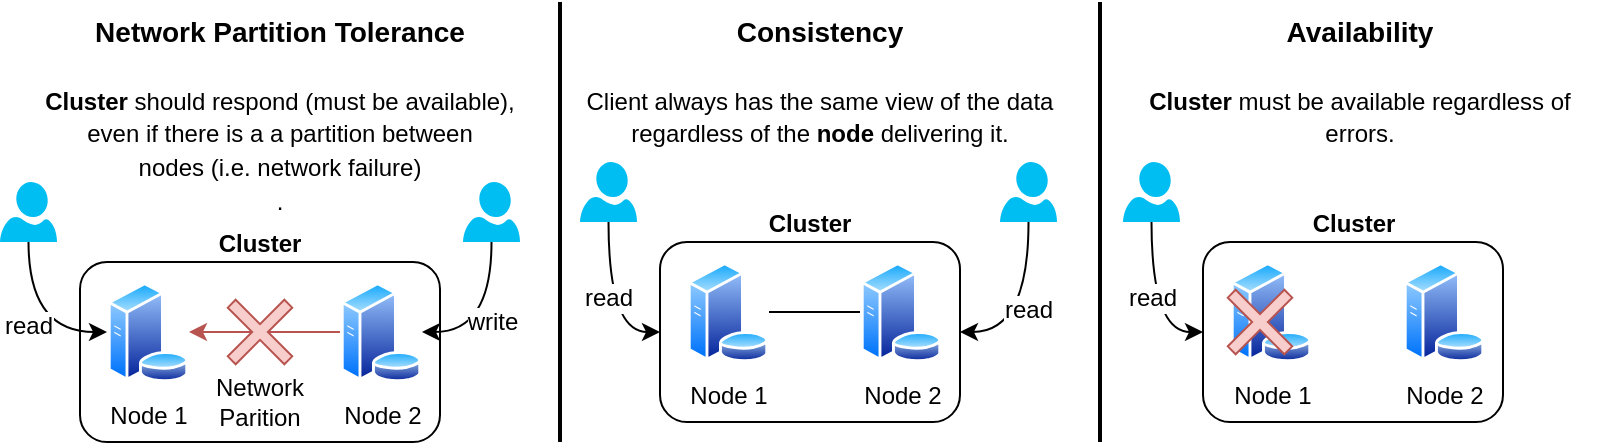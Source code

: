 <mxfile version="13.9.9" type="device" pages="3"><diagram id="0dYpCrcJYRLCleThJtBe" name="Challenges"><mxGraphModel dx="1086" dy="966" grid="1" gridSize="10" guides="1" tooltips="1" connect="1" arrows="1" fold="1" page="1" pageScale="1" pageWidth="827" pageHeight="1169" math="0" shadow="0"><root><mxCell id="0"/><mxCell id="1" parent="0"/><mxCell id="OIXo6p7sdwZLkMPSylKz-14" value="Cluster" style="rounded=1;whiteSpace=wrap;html=1;fontSize=12;labelPosition=center;verticalLabelPosition=top;align=center;verticalAlign=bottom;fontStyle=1" parent="1" vertex="1"><mxGeometry x="60" y="210" width="180" height="90" as="geometry"/></mxCell><mxCell id="OIXo6p7sdwZLkMPSylKz-1" value="Network Partition Tolerance&lt;br&gt;&lt;font style=&quot;font-size: 12px&quot;&gt;&lt;br&gt;Cluster &lt;span style=&quot;font-weight: normal&quot;&gt;should respond (must be available), even if there is a a partition between nodes&amp;nbsp;&lt;/span&gt;&lt;span style=&quot;font-weight: 400&quot;&gt;(i.e. network failure)&lt;/span&gt;&lt;span style=&quot;font-weight: normal&quot;&gt;&lt;br&gt;.&lt;/span&gt;&lt;/font&gt;" style="text;html=1;strokeColor=none;fillColor=none;align=center;verticalAlign=top;whiteSpace=wrap;rounded=0;fontStyle=1;fontSize=14;" parent="1" vertex="1"><mxGeometry x="40" y="80" width="240" height="90" as="geometry"/></mxCell><mxCell id="OIXo6p7sdwZLkMPSylKz-7" value="Node 1" style="aspect=fixed;perimeter=ellipsePerimeter;html=1;align=center;shadow=0;dashed=0;spacingTop=3;image;image=img/lib/active_directory/database_server.svg;fontSize=12;" parent="1" vertex="1"><mxGeometry x="73.5" y="220" width="41" height="50" as="geometry"/></mxCell><mxCell id="OIXo6p7sdwZLkMPSylKz-8" value="Node 2" style="aspect=fixed;perimeter=ellipsePerimeter;html=1;align=center;shadow=0;dashed=0;spacingTop=3;image;image=img/lib/active_directory/database_server.svg;fontSize=12;" parent="1" vertex="1"><mxGeometry x="190" y="220" width="41" height="50" as="geometry"/></mxCell><mxCell id="OIXo6p7sdwZLkMPSylKz-10" value="" style="verticalLabelPosition=bottom;html=1;verticalAlign=top;align=center;strokeColor=none;fillColor=#00BEF2;shape=mxgraph.azure.user;fontSize=14;" parent="1" vertex="1"><mxGeometry x="20" y="170" width="28.5" height="30" as="geometry"/></mxCell><mxCell id="OIXo6p7sdwZLkMPSylKz-11" value="read" style="endArrow=classic;html=1;fontSize=12;exitX=0.5;exitY=1;exitDx=0;exitDy=0;exitPerimeter=0;entryX=0;entryY=0.5;entryDx=0;entryDy=0;edgeStyle=orthogonalEdgeStyle;curved=1;" parent="1" source="OIXo6p7sdwZLkMPSylKz-10" target="OIXo6p7sdwZLkMPSylKz-7" edge="1"><mxGeometry width="50" height="50" relative="1" as="geometry"><mxPoint x="20" y="300" as="sourcePoint"/><mxPoint x="70" y="250" as="targetPoint"/></mxGeometry></mxCell><mxCell id="OIXo6p7sdwZLkMPSylKz-12" value="" style="verticalLabelPosition=bottom;html=1;verticalAlign=top;align=center;strokeColor=none;fillColor=#00BEF2;shape=mxgraph.azure.user;fontSize=14;" parent="1" vertex="1"><mxGeometry x="251.5" y="170" width="28.5" height="30" as="geometry"/></mxCell><mxCell id="OIXo6p7sdwZLkMPSylKz-13" value="write" style="endArrow=classic;html=1;fontSize=12;exitX=0.5;exitY=1;exitDx=0;exitDy=0;exitPerimeter=0;entryX=1;entryY=0.5;entryDx=0;entryDy=0;edgeStyle=orthogonalEdgeStyle;curved=1;" parent="1" source="OIXo6p7sdwZLkMPSylKz-12" target="OIXo6p7sdwZLkMPSylKz-8" edge="1"><mxGeometry width="50" height="50" relative="1" as="geometry"><mxPoint x="35.75" y="220" as="sourcePoint"/><mxPoint x="83.5" y="255" as="targetPoint"/></mxGeometry></mxCell><mxCell id="OIXo6p7sdwZLkMPSylKz-15" value="" style="endArrow=classic;html=1;fontSize=12;entryX=1;entryY=0.5;entryDx=0;entryDy=0;exitX=0;exitY=0.5;exitDx=0;exitDy=0;fillColor=#f8cecc;strokeColor=#b85450;" parent="1" source="OIXo6p7sdwZLkMPSylKz-8" target="OIXo6p7sdwZLkMPSylKz-7" edge="1"><mxGeometry width="50" height="50" relative="1" as="geometry"><mxPoint x="120" y="370" as="sourcePoint"/><mxPoint x="170" y="320" as="targetPoint"/></mxGeometry></mxCell><mxCell id="OIXo6p7sdwZLkMPSylKz-16" value="" style="shape=cross;whiteSpace=wrap;html=1;fontSize=12;size=0.139;rotation=45;fillColor=#f8cecc;strokeColor=#b85450;" parent="1" vertex="1"><mxGeometry x="130" y="225.0" width="40" height="40" as="geometry"/></mxCell><mxCell id="OIXo6p7sdwZLkMPSylKz-17" value="" style="endArrow=none;html=1;fontSize=12;strokeWidth=2;" parent="1" edge="1"><mxGeometry width="50" height="50" relative="1" as="geometry"><mxPoint x="300" y="300" as="sourcePoint"/><mxPoint x="300" y="80" as="targetPoint"/></mxGeometry></mxCell><mxCell id="OIXo6p7sdwZLkMPSylKz-18" value="Network Parition" style="text;html=1;strokeColor=none;fillColor=none;align=center;verticalAlign=middle;whiteSpace=wrap;rounded=0;fontSize=12;" parent="1" vertex="1"><mxGeometry x="130" y="270" width="40" height="20" as="geometry"/></mxCell><mxCell id="OIXo6p7sdwZLkMPSylKz-19" value="Consistency&lt;br&gt;&lt;font style=&quot;font-size: 12px&quot;&gt;&lt;br&gt;&lt;span style=&quot;font-weight: normal&quot;&gt;Client always has the same view of the data regardless of the &lt;/span&gt;node&lt;span style=&quot;font-weight: normal&quot;&gt; delivering it.&lt;br&gt;&lt;/span&gt;&lt;/font&gt;" style="text;html=1;strokeColor=none;fillColor=none;align=center;verticalAlign=top;whiteSpace=wrap;rounded=0;fontStyle=1;fontSize=14;" parent="1" vertex="1"><mxGeometry x="310" y="80" width="240" height="90" as="geometry"/></mxCell><mxCell id="OIXo6p7sdwZLkMPSylKz-20" value="Cluster" style="rounded=1;whiteSpace=wrap;html=1;fontSize=12;labelPosition=center;verticalLabelPosition=top;align=center;verticalAlign=bottom;fontStyle=1" parent="1" vertex="1"><mxGeometry x="350" y="200" width="150" height="90" as="geometry"/></mxCell><mxCell id="OIXo6p7sdwZLkMPSylKz-21" value="Node 1" style="aspect=fixed;perimeter=ellipsePerimeter;html=1;align=center;shadow=0;dashed=0;spacingTop=3;image;image=img/lib/active_directory/database_server.svg;fontSize=12;" parent="1" vertex="1"><mxGeometry x="363.5" y="210" width="41" height="50" as="geometry"/></mxCell><mxCell id="OIXo6p7sdwZLkMPSylKz-22" value="Node 2" style="aspect=fixed;perimeter=ellipsePerimeter;html=1;align=center;shadow=0;dashed=0;spacingTop=3;image;image=img/lib/active_directory/database_server.svg;fontSize=12;" parent="1" vertex="1"><mxGeometry x="450" y="210" width="41" height="50" as="geometry"/></mxCell><mxCell id="OIXo6p7sdwZLkMPSylKz-23" value="" style="verticalLabelPosition=bottom;html=1;verticalAlign=top;align=center;strokeColor=none;fillColor=#00BEF2;shape=mxgraph.azure.user;fontSize=14;" parent="1" vertex="1"><mxGeometry x="310" y="160" width="28.5" height="30" as="geometry"/></mxCell><mxCell id="OIXo6p7sdwZLkMPSylKz-24" value="read" style="endArrow=classic;html=1;fontSize=12;exitX=0.5;exitY=1;exitDx=0;exitDy=0;exitPerimeter=0;entryX=0;entryY=0.5;entryDx=0;entryDy=0;edgeStyle=orthogonalEdgeStyle;curved=1;" parent="1" source="OIXo6p7sdwZLkMPSylKz-23" target="OIXo6p7sdwZLkMPSylKz-20" edge="1"><mxGeometry x="-0.049" width="50" height="50" relative="1" as="geometry"><mxPoint x="310" y="290" as="sourcePoint"/><mxPoint x="360" y="240" as="targetPoint"/><mxPoint as="offset"/></mxGeometry></mxCell><mxCell id="OIXo6p7sdwZLkMPSylKz-25" value="" style="verticalLabelPosition=bottom;html=1;verticalAlign=top;align=center;strokeColor=none;fillColor=#00BEF2;shape=mxgraph.azure.user;fontSize=14;" parent="1" vertex="1"><mxGeometry x="520" y="160" width="28.5" height="30" as="geometry"/></mxCell><mxCell id="OIXo6p7sdwZLkMPSylKz-26" value="read" style="endArrow=classic;html=1;fontSize=12;exitX=0.5;exitY=1;exitDx=0;exitDy=0;exitPerimeter=0;entryX=1;entryY=0.5;entryDx=0;entryDy=0;edgeStyle=orthogonalEdgeStyle;curved=1;" parent="1" source="OIXo6p7sdwZLkMPSylKz-25" target="OIXo6p7sdwZLkMPSylKz-20" edge="1"><mxGeometry width="50" height="50" relative="1" as="geometry"><mxPoint x="325.75" y="210" as="sourcePoint"/><mxPoint x="373.5" y="245" as="targetPoint"/></mxGeometry></mxCell><mxCell id="OIXo6p7sdwZLkMPSylKz-31" value="" style="endArrow=none;html=1;strokeWidth=1;fontSize=12;exitX=1;exitY=0.5;exitDx=0;exitDy=0;" parent="1" source="OIXo6p7sdwZLkMPSylKz-21" target="OIXo6p7sdwZLkMPSylKz-22" edge="1"><mxGeometry width="50" height="50" relative="1" as="geometry"><mxPoint x="570" y="330" as="sourcePoint"/><mxPoint x="620" y="280" as="targetPoint"/></mxGeometry></mxCell><mxCell id="OIXo6p7sdwZLkMPSylKz-33" value="" style="endArrow=none;html=1;fontSize=12;strokeWidth=2;" parent="1" edge="1"><mxGeometry width="50" height="50" relative="1" as="geometry"><mxPoint x="570" y="300" as="sourcePoint"/><mxPoint x="570" y="80.0" as="targetPoint"/></mxGeometry></mxCell><mxCell id="OIXo6p7sdwZLkMPSylKz-34" value="Availability&lt;br&gt;&lt;font style=&quot;font-size: 12px&quot;&gt;&lt;br&gt;Cluster&lt;span style=&quot;font-weight: normal&quot;&gt; must be available regardless of errors.&lt;br&gt;&lt;/span&gt;&lt;/font&gt;" style="text;html=1;strokeColor=none;fillColor=none;align=center;verticalAlign=top;whiteSpace=wrap;rounded=0;fontStyle=1;fontSize=14;" parent="1" vertex="1"><mxGeometry x="580" y="80" width="240" height="90" as="geometry"/></mxCell><mxCell id="OIXo6p7sdwZLkMPSylKz-35" value="Cluster" style="rounded=1;whiteSpace=wrap;html=1;fontSize=12;labelPosition=center;verticalLabelPosition=top;align=center;verticalAlign=bottom;fontStyle=1" parent="1" vertex="1"><mxGeometry x="621.5" y="200" width="150" height="90" as="geometry"/></mxCell><mxCell id="OIXo6p7sdwZLkMPSylKz-36" value="Node 1" style="aspect=fixed;perimeter=ellipsePerimeter;html=1;align=center;shadow=0;dashed=0;spacingTop=3;image;image=img/lib/active_directory/database_server.svg;fontSize=12;" parent="1" vertex="1"><mxGeometry x="635" y="210" width="41" height="50" as="geometry"/></mxCell><mxCell id="OIXo6p7sdwZLkMPSylKz-37" value="Node 2" style="aspect=fixed;perimeter=ellipsePerimeter;html=1;align=center;shadow=0;dashed=0;spacingTop=3;image;image=img/lib/active_directory/database_server.svg;fontSize=12;" parent="1" vertex="1"><mxGeometry x="721.5" y="210" width="41" height="50" as="geometry"/></mxCell><mxCell id="OIXo6p7sdwZLkMPSylKz-38" value="" style="verticalLabelPosition=bottom;html=1;verticalAlign=top;align=center;strokeColor=none;fillColor=#00BEF2;shape=mxgraph.azure.user;fontSize=14;" parent="1" vertex="1"><mxGeometry x="581.5" y="160" width="28.5" height="30" as="geometry"/></mxCell><mxCell id="OIXo6p7sdwZLkMPSylKz-39" value="read" style="endArrow=classic;html=1;fontSize=12;exitX=0.5;exitY=1;exitDx=0;exitDy=0;exitPerimeter=0;entryX=0;entryY=0.5;entryDx=0;entryDy=0;edgeStyle=orthogonalEdgeStyle;curved=1;" parent="1" source="OIXo6p7sdwZLkMPSylKz-38" target="OIXo6p7sdwZLkMPSylKz-35" edge="1"><mxGeometry x="-0.049" width="50" height="50" relative="1" as="geometry"><mxPoint x="581.5" y="290" as="sourcePoint"/><mxPoint x="631.5" y="240" as="targetPoint"/><mxPoint as="offset"/></mxGeometry></mxCell><mxCell id="OIXo6p7sdwZLkMPSylKz-43" value="" style="shape=cross;whiteSpace=wrap;html=1;fontSize=12;size=0.139;rotation=45;fillColor=#f8cecc;strokeColor=#b85450;" parent="1" vertex="1"><mxGeometry x="630" y="220.0" width="40" height="40" as="geometry"/></mxCell></root></mxGraphModel></diagram><diagram id="eTCEavk3of0HeGnu_N4L" name="CAP"><mxGraphModel dx="1086" dy="966" grid="1" gridSize="10" guides="1" tooltips="1" connect="1" arrows="1" fold="1" page="1" pageScale="1" pageWidth="827" pageHeight="1169" math="0" shadow="0"><root><mxCell id="2rBwOcmDj_NQM7gc8wWX-0"/><mxCell id="2rBwOcmDj_NQM7gc8wWX-1" parent="2rBwOcmDj_NQM7gc8wWX-0"/><mxCell id="IewDcfXeWkFbmg-oTPvl-0" value="" style="triangle;whiteSpace=wrap;html=1;fontSize=12;rotation=-90;" parent="2rBwOcmDj_NQM7gc8wWX-1" vertex="1"><mxGeometry x="260" y="50" width="280" height="373.33" as="geometry"/></mxCell><mxCell id="IewDcfXeWkFbmg-oTPvl-1" value="&lt;b&gt;A&lt;/b&gt;vailability&lt;br&gt;&lt;font style=&quot;font-size: 14px&quot;&gt;Cluster is available despite node errors&lt;/font&gt;" style="text;html=1;strokeColor=none;fillColor=none;align=center;verticalAlign=middle;whiteSpace=wrap;rounded=0;fontSize=16;" parent="2rBwOcmDj_NQM7gc8wWX-1" vertex="1"><mxGeometry x="315" y="40" width="170" height="40" as="geometry"/></mxCell><mxCell id="IewDcfXeWkFbmg-oTPvl-2" value="&lt;b&gt;C&lt;/b&gt;onsistency&lt;br&gt;&lt;font style=&quot;font-size: 14px&quot;&gt;All clients have the same view of the data even right after update or delete&lt;/font&gt;" style="text;html=1;strokeColor=none;fillColor=none;align=center;verticalAlign=middle;whiteSpace=wrap;rounded=0;fontSize=16;" parent="2rBwOcmDj_NQM7gc8wWX-1" vertex="1"><mxGeometry x="90" y="390" width="170" height="60" as="geometry"/></mxCell><mxCell id="IewDcfXeWkFbmg-oTPvl-3" value="&lt;b&gt;P&lt;/b&gt;artition Tolerance&lt;br&gt;&lt;font style=&quot;font-size: 14px&quot;&gt;System works as expected despite network errors&lt;/font&gt;" style="text;html=1;strokeColor=none;fillColor=none;align=center;verticalAlign=middle;whiteSpace=wrap;rounded=0;fontSize=16;" parent="2rBwOcmDj_NQM7gc8wWX-1" vertex="1"><mxGeometry x="510" y="400" width="190" height="40" as="geometry"/></mxCell><mxCell id="IewDcfXeWkFbmg-oTPvl-4" value="&lt;b&gt;Data Models&lt;/b&gt;&lt;br&gt;&lt;font color=&quot;#97d077&quot;&gt;Relational Model&lt;/font&gt;&lt;br&gt;&lt;font color=&quot;#007fff&quot;&gt;Key-Value&lt;/font&gt;&lt;br&gt;&lt;font color=&quot;#ffe599&quot;&gt;Column-oriented&lt;/font&gt;&lt;br&gt;&lt;font color=&quot;#ff3333&quot;&gt;Document-oriented&lt;/font&gt;&lt;br&gt;Others" style="text;html=1;strokeColor=none;fillColor=none;align=left;verticalAlign=top;whiteSpace=wrap;rounded=0;fontSize=16;" parent="2rBwOcmDj_NQM7gc8wWX-1" vertex="1"><mxGeometry x="70" y="20" width="150" height="110" as="geometry"/></mxCell><mxCell id="IewDcfXeWkFbmg-oTPvl-5" value="&lt;b&gt;CA&lt;/b&gt;&lt;br&gt;&lt;font color=&quot;#97d077&quot;&gt;RDBMS (Oracle, MySQL, Postgres, ...)&lt;/font&gt;&lt;br&gt;&lt;font color=&quot;#ff3333&quot;&gt;Vertica&lt;/font&gt;&lt;br&gt;Neo4J" style="text;html=1;strokeColor=none;fillColor=none;align=center;verticalAlign=top;whiteSpace=wrap;rounded=0;fontSize=16;" parent="2rBwOcmDj_NQM7gc8wWX-1" vertex="1"><mxGeometry x="80" y="190" width="200" height="110" as="geometry"/></mxCell><mxCell id="IewDcfXeWkFbmg-oTPvl-6" value="&lt;b&gt;AP&lt;/b&gt;&lt;br&gt;&lt;span style=&quot;color: rgb(0 , 127 , 255)&quot;&gt;Dynamo&lt;br&gt;&lt;/span&gt;&lt;font color=&quot;#ffe599&quot;&gt;Cassabdra&lt;/font&gt;&lt;br&gt;&lt;font color=&quot;#ff3333&quot;&gt;CouchDB&lt;/font&gt;" style="text;html=1;strokeColor=none;fillColor=none;align=center;verticalAlign=top;whiteSpace=wrap;rounded=0;fontSize=16;" parent="2rBwOcmDj_NQM7gc8wWX-1" vertex="1"><mxGeometry x="590" y="190" width="150" height="110" as="geometry"/></mxCell><mxCell id="IewDcfXeWkFbmg-oTPvl-7" value="&lt;b&gt;CP&lt;/b&gt;&lt;br&gt;&lt;font color=&quot;#ffe599&quot;&gt;BigTable,&amp;nbsp;&lt;/font&gt;&lt;span style=&quot;color: rgb(255 , 229 , 153)&quot;&gt;HBase&lt;/span&gt;&lt;br&gt;&lt;font color=&quot;#ff3333&quot;&gt;MongoDB&lt;/font&gt;&lt;br&gt;&lt;font color=&quot;#007fff&quot;&gt;MemcacheD, Redis&lt;/font&gt;" style="text;html=1;strokeColor=none;fillColor=none;align=center;verticalAlign=top;whiteSpace=wrap;rounded=0;fontSize=16;" parent="2rBwOcmDj_NQM7gc8wWX-1" vertex="1"><mxGeometry x="290" y="380" width="210" height="110" as="geometry"/></mxCell></root></mxGraphModel></diagram><diagram id="nxTJBR57AQEcAN-A1C2i" name="Seite-3"><mxGraphModel dx="749" dy="666" grid="1" gridSize="10" guides="1" tooltips="1" connect="1" arrows="1" fold="1" page="1" pageScale="1" pageWidth="827" pageHeight="1169" math="0" shadow="0"><root><mxCell id="DzA_pIJp9MunjeI_b2lY-0"/><mxCell id="DzA_pIJp9MunjeI_b2lY-1" parent="DzA_pIJp9MunjeI_b2lY-0"/><mxCell id="DzA_pIJp9MunjeI_b2lY-12" value="" style="ellipse;whiteSpace=wrap;html=1;opacity=50;" vertex="1" parent="DzA_pIJp9MunjeI_b2lY-1"><mxGeometry x="140" y="640" width="220" height="150" as="geometry"/></mxCell><mxCell id="DzA_pIJp9MunjeI_b2lY-11" value="" style="ellipse;whiteSpace=wrap;html=1;opacity=50;" vertex="1" parent="DzA_pIJp9MunjeI_b2lY-1"><mxGeometry x="43" y="530" width="220" height="150" as="geometry"/></mxCell><mxCell id="DzA_pIJp9MunjeI_b2lY-10" value="" style="ellipse;whiteSpace=wrap;html=1;opacity=50;" vertex="1" parent="DzA_pIJp9MunjeI_b2lY-1"><mxGeometry x="235" y="525" width="220" height="150" as="geometry"/></mxCell><mxCell id="DzA_pIJp9MunjeI_b2lY-3" value="&lt;b&gt;A&lt;/b&gt;vailability&lt;br&gt;&lt;font style=&quot;font-size: 14px&quot;&gt;Cluster is available despite node errors&lt;/font&gt;" style="text;html=1;strokeColor=none;fillColor=none;align=center;verticalAlign=middle;whiteSpace=wrap;rounded=0;fontSize=16;" vertex="1" parent="DzA_pIJp9MunjeI_b2lY-1"><mxGeometry x="270" y="580" width="170" height="40" as="geometry"/></mxCell><mxCell id="DzA_pIJp9MunjeI_b2lY-4" value="&lt;b&gt;C&lt;/b&gt;onsistency&lt;br&gt;&lt;font style=&quot;font-size: 14px&quot;&gt;All clients have the same view of the data even right after update or delete&lt;/font&gt;" style="text;html=1;strokeColor=none;fillColor=none;align=center;verticalAlign=middle;whiteSpace=wrap;rounded=0;fontSize=16;" vertex="1" parent="DzA_pIJp9MunjeI_b2lY-1"><mxGeometry x="60" y="570" width="170" height="60" as="geometry"/></mxCell><mxCell id="DzA_pIJp9MunjeI_b2lY-5" value="&lt;b&gt;P&lt;/b&gt;artition Tolerance&lt;br&gt;&lt;font style=&quot;font-size: 14px&quot;&gt;System works as expected despite network errors&lt;/font&gt;" style="text;html=1;strokeColor=none;fillColor=none;align=center;verticalAlign=middle;whiteSpace=wrap;rounded=0;fontSize=16;" vertex="1" parent="DzA_pIJp9MunjeI_b2lY-1"><mxGeometry x="155" y="700" width="190" height="50" as="geometry"/></mxCell><mxCell id="DzA_pIJp9MunjeI_b2lY-9" value="&lt;b&gt;CP&lt;/b&gt;" style="text;html=1;strokeColor=none;fillColor=none;align=center;verticalAlign=middle;whiteSpace=wrap;rounded=0;fontSize=16;" vertex="1" parent="DzA_pIJp9MunjeI_b2lY-1"><mxGeometry x="60" y="690" width="60" height="30" as="geometry"/></mxCell><mxCell id="DzA_pIJp9MunjeI_b2lY-13" value="&lt;b&gt;CA&lt;/b&gt;" style="text;html=1;strokeColor=none;fillColor=none;align=center;verticalAlign=middle;whiteSpace=wrap;rounded=0;fontSize=16;" vertex="1" parent="DzA_pIJp9MunjeI_b2lY-1"><mxGeometry x="220" y="490" width="60" height="25" as="geometry"/></mxCell><mxCell id="DzA_pIJp9MunjeI_b2lY-14" value="&lt;b&gt;AP&lt;/b&gt;" style="text;html=1;strokeColor=none;fillColor=none;align=center;verticalAlign=middle;whiteSpace=wrap;rounded=0;fontSize=16;" vertex="1" parent="DzA_pIJp9MunjeI_b2lY-1"><mxGeometry x="392" y="698" width="44" height="22" as="geometry"/></mxCell><mxCell id="DzA_pIJp9MunjeI_b2lY-16" value="" style="ellipse;whiteSpace=wrap;html=1;" vertex="1" parent="DzA_pIJp9MunjeI_b2lY-1"><mxGeometry x="243.33" y="595" width="13.33" height="10" as="geometry"/></mxCell><mxCell id="DzA_pIJp9MunjeI_b2lY-17" value="" style="endArrow=classic;html=1;entryX=0.5;entryY=1;entryDx=0;entryDy=0;exitX=0.5;exitY=0;exitDx=0;exitDy=0;" edge="1" parent="DzA_pIJp9MunjeI_b2lY-1" source="DzA_pIJp9MunjeI_b2lY-16" target="DzA_pIJp9MunjeI_b2lY-13"><mxGeometry width="50" height="50" relative="1" as="geometry"><mxPoint x="200" y="640" as="sourcePoint"/><mxPoint x="250" y="590" as="targetPoint"/></mxGeometry></mxCell><mxCell id="DzA_pIJp9MunjeI_b2lY-18" value="" style="ellipse;whiteSpace=wrap;html=1;" vertex="1" parent="DzA_pIJp9MunjeI_b2lY-1"><mxGeometry x="192" y="656" width="13.33" height="10" as="geometry"/></mxCell><mxCell id="DzA_pIJp9MunjeI_b2lY-19" value="" style="ellipse;whiteSpace=wrap;html=1;" vertex="1" parent="DzA_pIJp9MunjeI_b2lY-1"><mxGeometry x="292" y="654" width="13.33" height="10" as="geometry"/></mxCell><mxCell id="DzA_pIJp9MunjeI_b2lY-20" value="" style="endArrow=classic;html=1;entryX=1;entryY=0.25;entryDx=0;entryDy=0;exitX=0;exitY=0.5;exitDx=0;exitDy=0;" edge="1" parent="DzA_pIJp9MunjeI_b2lY-1" source="DzA_pIJp9MunjeI_b2lY-18" target="DzA_pIJp9MunjeI_b2lY-9"><mxGeometry width="50" height="50" relative="1" as="geometry"><mxPoint x="259.995" y="605" as="sourcePoint"/><mxPoint x="260" y="525" as="targetPoint"/></mxGeometry></mxCell><mxCell id="DzA_pIJp9MunjeI_b2lY-22" value="" style="endArrow=classic;html=1;entryX=0;entryY=0;entryDx=0;entryDy=0;exitX=1;exitY=0.5;exitDx=0;exitDy=0;" edge="1" parent="DzA_pIJp9MunjeI_b2lY-1" source="DzA_pIJp9MunjeI_b2lY-19" target="DzA_pIJp9MunjeI_b2lY-14"><mxGeometry width="50" height="50" relative="1" as="geometry"><mxPoint x="202.0" y="671" as="sourcePoint"/><mxPoint x="130" y="707.5" as="targetPoint"/></mxGeometry></mxCell></root></mxGraphModel></diagram></mxfile>